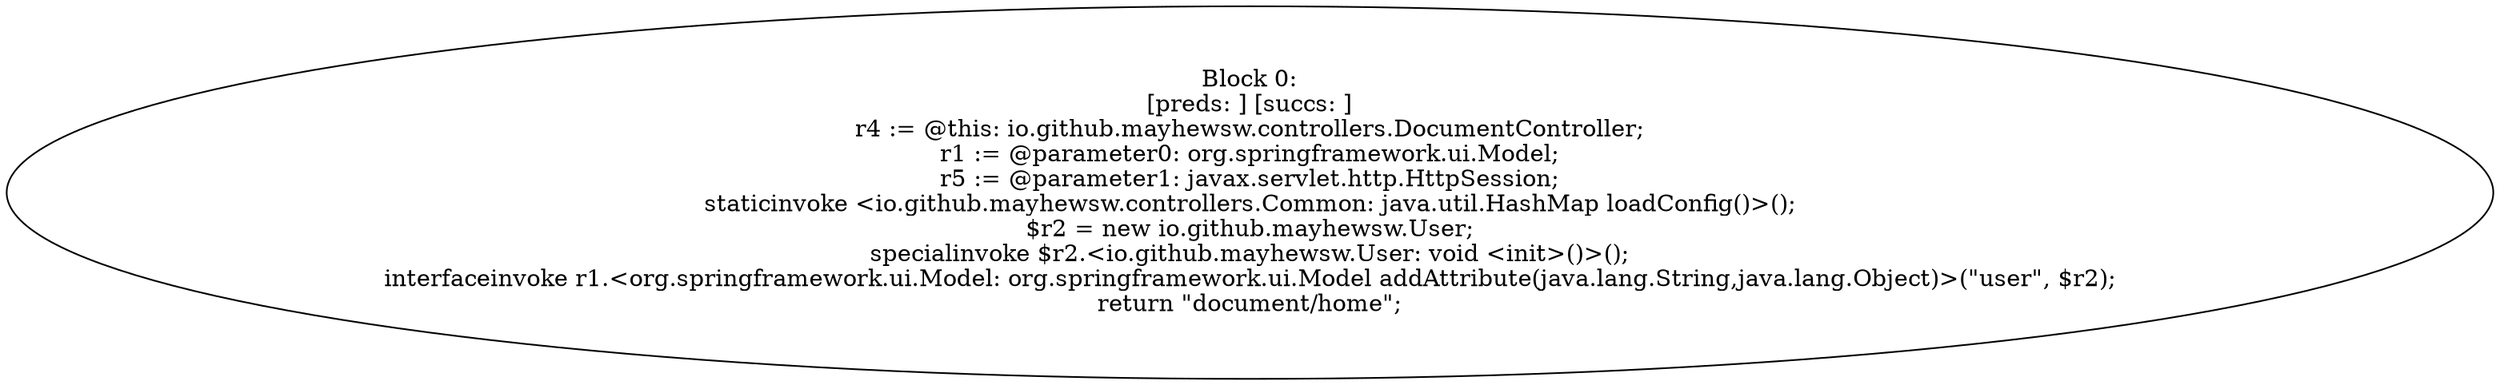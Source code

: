digraph "unitGraph" {
    "Block 0:
[preds: ] [succs: ]
r4 := @this: io.github.mayhewsw.controllers.DocumentController;
r1 := @parameter0: org.springframework.ui.Model;
r5 := @parameter1: javax.servlet.http.HttpSession;
staticinvoke <io.github.mayhewsw.controllers.Common: java.util.HashMap loadConfig()>();
$r2 = new io.github.mayhewsw.User;
specialinvoke $r2.<io.github.mayhewsw.User: void <init>()>();
interfaceinvoke r1.<org.springframework.ui.Model: org.springframework.ui.Model addAttribute(java.lang.String,java.lang.Object)>(\"user\", $r2);
return \"document/home\";
"
}
